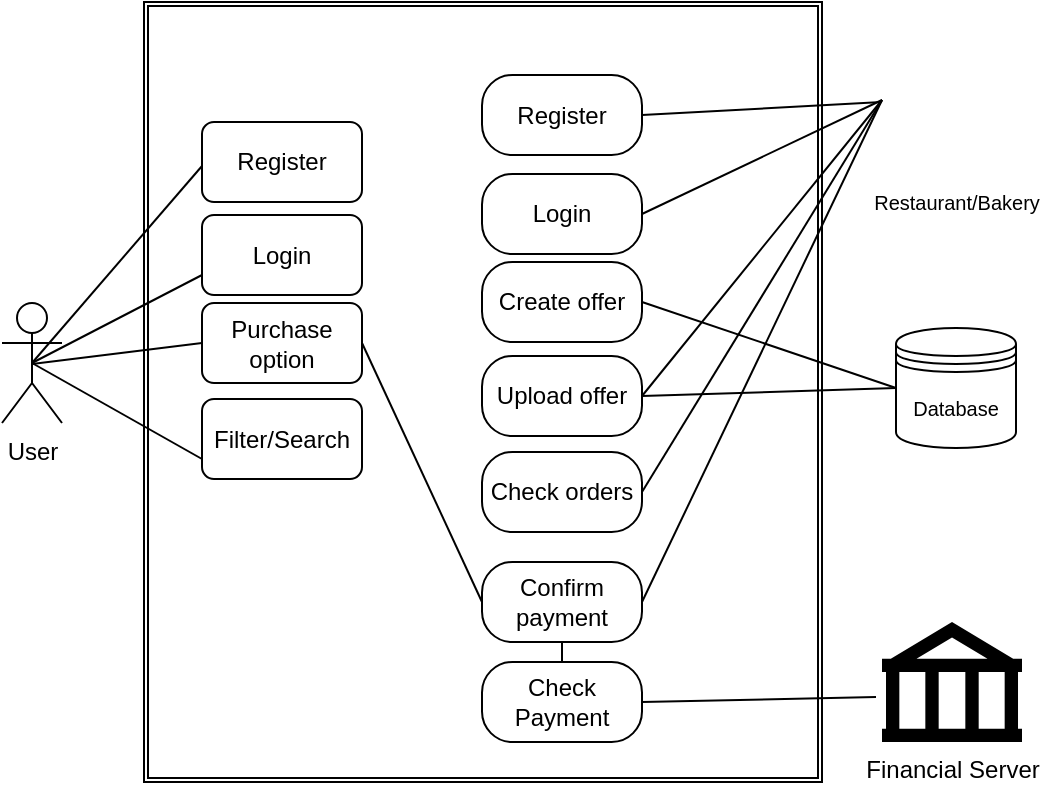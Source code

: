<mxfile version="18.1.2" type="github">
  <diagram id="iwq4ghCz7CKJckMCxrX-" name="Page-1">
    <mxGraphModel dx="1185" dy="627" grid="1" gridSize="10" guides="1" tooltips="1" connect="1" arrows="1" fold="1" page="1" pageScale="1" pageWidth="827" pageHeight="1169" math="0" shadow="0">
      <root>
        <mxCell id="0" />
        <mxCell id="1" parent="0" />
        <mxCell id="29" value="" style="shape=ext;double=1;rounded=0;whiteSpace=wrap;html=1;" parent="1" vertex="1">
          <mxGeometry x="211" y="50" width="339" height="390" as="geometry" />
        </mxCell>
        <object label="User" id="6QNaUiu0Om-gke8q8EjU-1">
          <mxCell style="shape=umlActor;verticalLabelPosition=bottom;verticalAlign=top;html=1;outlineConnect=0;" parent="1" vertex="1">
            <mxGeometry x="140" y="200.5" width="30" height="60" as="geometry" />
          </mxCell>
        </object>
        <mxCell id="6QNaUiu0Om-gke8q8EjU-2" value="Purchase option" style="rounded=1;whiteSpace=wrap;html=1;" parent="1" vertex="1">
          <mxGeometry x="240" y="200.5" width="80" height="40" as="geometry" />
        </mxCell>
        <mxCell id="6QNaUiu0Om-gke8q8EjU-7" value="Filter/Search" style="rounded=1;whiteSpace=wrap;html=1;" parent="1" vertex="1">
          <mxGeometry x="240" y="248.5" width="80" height="40" as="geometry" />
        </mxCell>
        <mxCell id="6QNaUiu0Om-gke8q8EjU-9" value="Confirm payment" style="rounded=1;whiteSpace=wrap;html=1;arcSize=38;" parent="1" vertex="1">
          <mxGeometry x="380" y="330" width="80" height="40" as="geometry" />
        </mxCell>
        <mxCell id="6QNaUiu0Om-gke8q8EjU-16" value="" style="endArrow=none;html=1;rounded=0;exitX=1;exitY=0.5;exitDx=0;exitDy=0;entryX=0;entryY=0.5;entryDx=0;entryDy=0;" parent="1" source="6QNaUiu0Om-gke8q8EjU-9" target="6QNaUiu0Om-gke8q8EjU-24" edge="1">
          <mxGeometry width="50" height="50" relative="1" as="geometry">
            <mxPoint x="270" y="420" as="sourcePoint" />
            <mxPoint x="599.97" y="388.9" as="targetPoint" />
            <Array as="points" />
          </mxGeometry>
        </mxCell>
        <mxCell id="6QNaUiu0Om-gke8q8EjU-18" value="" style="endArrow=none;html=1;rounded=0;exitX=0.5;exitY=0.5;exitDx=0;exitDy=0;entryX=0;entryY=0.75;entryDx=0;entryDy=0;exitPerimeter=0;" parent="1" source="6QNaUiu0Om-gke8q8EjU-1" target="6QNaUiu0Om-gke8q8EjU-7" edge="1">
          <mxGeometry width="50" height="50" relative="1" as="geometry">
            <mxPoint x="110" y="250" as="sourcePoint" />
            <mxPoint x="190" y="420" as="targetPoint" />
          </mxGeometry>
        </mxCell>
        <mxCell id="6QNaUiu0Om-gke8q8EjU-22" value="" style="endArrow=none;html=1;rounded=0;entryX=0;entryY=0.75;entryDx=0;entryDy=0;exitX=0.5;exitY=0.5;exitDx=0;exitDy=0;exitPerimeter=0;" parent="1" source="6QNaUiu0Om-gke8q8EjU-1" target="hW8V1I9Nzp1jb0tlaPeM-32" edge="1">
          <mxGeometry width="50" height="50" relative="1" as="geometry">
            <mxPoint x="100" y="230" as="sourcePoint" />
            <mxPoint x="240" y="235.5" as="targetPoint" />
          </mxGeometry>
        </mxCell>
        <mxCell id="6QNaUiu0Om-gke8q8EjU-23" value="" style="endArrow=none;html=1;rounded=0;entryX=0;entryY=0.5;entryDx=0;entryDy=0;" parent="1" target="6QNaUiu0Om-gke8q8EjU-2" edge="1">
          <mxGeometry width="50" height="50" relative="1" as="geometry">
            <mxPoint x="155" y="231" as="sourcePoint" />
            <mxPoint x="190" y="167" as="targetPoint" />
          </mxGeometry>
        </mxCell>
        <object label="&lt;font style=&quot;font-size: 10px&quot;&gt;Restaurant/Bakery&lt;/font&gt;" id="6QNaUiu0Om-gke8q8EjU-24">
          <mxCell style="shape=image;html=1;verticalAlign=top;verticalLabelPosition=bottom;labelBackgroundColor=#ffffff;imageAspect=0;aspect=fixed;image=https://cdn1.iconfinder.com/data/icons/unicons-line-vol-5/24/restaurant-128.png" parent="1" vertex="1">
            <mxGeometry x="580" y="62" width="74" height="74" as="geometry" />
          </mxCell>
        </object>
        <mxCell id="6QNaUiu0Om-gke8q8EjU-29" value="" style="endArrow=none;html=1;rounded=0;exitX=1;exitY=0.5;exitDx=0;exitDy=0;" parent="1" source="2" edge="1">
          <mxGeometry width="50" height="50" relative="1" as="geometry">
            <mxPoint x="270" y="80" as="sourcePoint" />
            <mxPoint x="580" y="100" as="targetPoint" />
          </mxGeometry>
        </mxCell>
        <mxCell id="6QNaUiu0Om-gke8q8EjU-33" value="" style="endArrow=none;html=1;rounded=0;exitX=1;exitY=0.5;exitDx=0;exitDy=0;entryX=0;entryY=0.5;entryDx=0;entryDy=0;" parent="1" source="6QNaUiu0Om-gke8q8EjU-2" target="6QNaUiu0Om-gke8q8EjU-9" edge="1">
          <mxGeometry width="50" height="50" relative="1" as="geometry">
            <mxPoint x="270" y="80" as="sourcePoint" />
            <mxPoint x="370" y="150" as="targetPoint" />
          </mxGeometry>
        </mxCell>
        <mxCell id="2" value="Register" style="rounded=1;whiteSpace=wrap;html=1;arcSize=38;" parent="1" vertex="1">
          <mxGeometry x="380" y="86.5" width="80" height="40" as="geometry" />
        </mxCell>
        <mxCell id="3" value="Upload offer" style="rounded=1;whiteSpace=wrap;html=1;arcSize=38;" parent="1" vertex="1">
          <mxGeometry x="380" y="227" width="80" height="40" as="geometry" />
        </mxCell>
        <mxCell id="4" value="" style="endArrow=none;html=1;rounded=0;exitX=1;exitY=0.5;exitDx=0;exitDy=0;entryX=0;entryY=0.5;entryDx=0;entryDy=0;" parent="1" source="3" target="6QNaUiu0Om-gke8q8EjU-24" edge="1">
          <mxGeometry width="50" height="50" relative="1" as="geometry">
            <mxPoint x="470" y="156" as="sourcePoint" />
            <mxPoint x="596" y="120" as="targetPoint" />
          </mxGeometry>
        </mxCell>
        <mxCell id="5" value="Login" style="rounded=1;whiteSpace=wrap;html=1;arcSize=38;" parent="1" vertex="1">
          <mxGeometry x="380" y="136" width="80" height="40" as="geometry" />
        </mxCell>
        <mxCell id="6" value="" style="endArrow=none;html=1;rounded=0;exitX=1;exitY=0.5;exitDx=0;exitDy=0;entryX=0;entryY=0.5;entryDx=0;entryDy=0;" parent="1" source="5" target="6QNaUiu0Om-gke8q8EjU-24" edge="1">
          <mxGeometry width="50" height="50" relative="1" as="geometry">
            <mxPoint x="470" y="202" as="sourcePoint" />
            <mxPoint x="596" y="120" as="targetPoint" />
          </mxGeometry>
        </mxCell>
        <mxCell id="12" value="" style="endArrow=none;html=1;rounded=0;exitX=1;exitY=0.5;exitDx=0;exitDy=0;" parent="1" source="17" edge="1">
          <mxGeometry width="50" height="50" relative="1" as="geometry">
            <mxPoint x="470" y="203" as="sourcePoint" />
            <mxPoint x="580" y="99" as="targetPoint" />
          </mxGeometry>
        </mxCell>
        <mxCell id="13" value="Check Payment" style="rounded=1;whiteSpace=wrap;html=1;arcSize=38;" parent="1" vertex="1">
          <mxGeometry x="380" y="380" width="80" height="40" as="geometry" />
        </mxCell>
        <mxCell id="14" value="" style="endArrow=none;html=1;rounded=0;exitX=0.5;exitY=0;exitDx=0;exitDy=0;entryX=0.5;entryY=1;entryDx=0;entryDy=0;" parent="1" source="13" target="6QNaUiu0Om-gke8q8EjU-9" edge="1">
          <mxGeometry width="50" height="50" relative="1" as="geometry">
            <mxPoint x="270.0" y="258" as="sourcePoint" />
            <mxPoint x="390" y="298" as="targetPoint" />
          </mxGeometry>
        </mxCell>
        <mxCell id="15" value="&lt;font style=&quot;font-size: 10px&quot;&gt;Database&lt;/font&gt;" style="shape=datastore;whiteSpace=wrap;html=1;" parent="1" vertex="1">
          <mxGeometry x="587" y="213.0" width="60" height="60" as="geometry" />
        </mxCell>
        <mxCell id="16" value="Create offer" style="rounded=1;whiteSpace=wrap;html=1;arcSize=38;" parent="1" vertex="1">
          <mxGeometry x="380" y="180" width="80" height="40" as="geometry" />
        </mxCell>
        <mxCell id="17" value="Check orders" style="rounded=1;whiteSpace=wrap;html=1;arcSize=38;" parent="1" vertex="1">
          <mxGeometry x="380" y="275" width="80" height="40" as="geometry" />
        </mxCell>
        <mxCell id="19" value="" style="endArrow=none;html=1;rounded=0;exitX=1;exitY=0.5;exitDx=0;exitDy=0;entryX=0;entryY=0.5;entryDx=0;entryDy=0;" parent="1" source="16" target="15" edge="1">
          <mxGeometry width="50" height="50" relative="1" as="geometry">
            <mxPoint x="470" y="250" as="sourcePoint" />
            <mxPoint x="640" y="111.0" as="targetPoint" />
          </mxGeometry>
        </mxCell>
        <mxCell id="26" value="" style="endArrow=none;html=1;rounded=0;exitX=1;exitY=0.5;exitDx=0;exitDy=0;entryX=0;entryY=0.75;entryDx=0;entryDy=0;" parent="1" source="13" edge="1">
          <mxGeometry width="50" height="50" relative="1" as="geometry">
            <mxPoint x="470" y="360.0" as="sourcePoint" />
            <mxPoint x="577" y="397.5" as="targetPoint" />
          </mxGeometry>
        </mxCell>
        <mxCell id="ZMIcgbuXlk-IsRPPNGth-29" value="Financial Server" style="shape=mxgraph.signs.travel.bank;html=1;pointerEvents=1;fillColor=#000000;strokeColor=none;verticalLabelPosition=bottom;verticalAlign=top;align=center;" parent="1" vertex="1">
          <mxGeometry x="580" y="360" width="70" height="60" as="geometry" />
        </mxCell>
        <mxCell id="hW8V1I9Nzp1jb0tlaPeM-29" value="Register" style="rounded=1;whiteSpace=wrap;html=1;" vertex="1" parent="1">
          <mxGeometry x="240" y="110" width="80" height="40" as="geometry" />
        </mxCell>
        <mxCell id="hW8V1I9Nzp1jb0tlaPeM-32" value="Login" style="rounded=1;whiteSpace=wrap;html=1;" vertex="1" parent="1">
          <mxGeometry x="240" y="156.5" width="80" height="40" as="geometry" />
        </mxCell>
        <mxCell id="hW8V1I9Nzp1jb0tlaPeM-34" value="" style="endArrow=none;html=1;rounded=0;exitX=1;exitY=0.5;exitDx=0;exitDy=0;entryX=0;entryY=0.5;entryDx=0;entryDy=0;" edge="1" parent="1" source="3" target="15">
          <mxGeometry width="50" height="50" relative="1" as="geometry">
            <mxPoint x="470" y="257" as="sourcePoint" />
            <mxPoint x="590" y="109" as="targetPoint" />
          </mxGeometry>
        </mxCell>
        <mxCell id="hW8V1I9Nzp1jb0tlaPeM-35" value="" style="endArrow=none;html=1;rounded=0;entryX=0;entryY=0.75;entryDx=0;entryDy=0;exitX=0.5;exitY=0.5;exitDx=0;exitDy=0;exitPerimeter=0;" edge="1" parent="1" source="6QNaUiu0Om-gke8q8EjU-1">
          <mxGeometry width="50" height="50" relative="1" as="geometry">
            <mxPoint x="155" y="176" as="sourcePoint" />
            <mxPoint x="240" y="132" as="targetPoint" />
          </mxGeometry>
        </mxCell>
      </root>
    </mxGraphModel>
  </diagram>
</mxfile>
